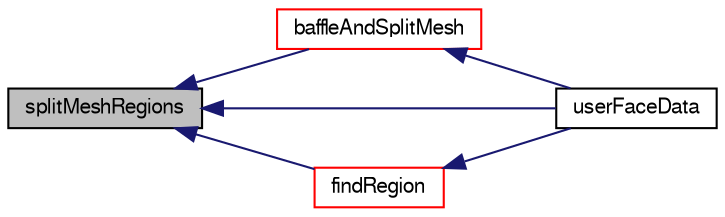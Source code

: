 digraph "splitMeshRegions"
{
  bgcolor="transparent";
  edge [fontname="FreeSans",fontsize="10",labelfontname="FreeSans",labelfontsize="10"];
  node [fontname="FreeSans",fontsize="10",shape=record];
  rankdir="LR";
  Node11922 [label="splitMeshRegions",height=0.2,width=0.4,color="black", fillcolor="grey75", style="filled", fontcolor="black"];
  Node11922 -> Node11923 [dir="back",color="midnightblue",fontsize="10",style="solid",fontname="FreeSans"];
  Node11923 [label="baffleAndSplitMesh",height=0.2,width=0.4,color="red",URL="$a24662.html#acb8d36155594ec3a96e6b94925c85881",tooltip="Split off unreachable areas of mesh. "];
  Node11923 -> Node11927 [dir="back",color="midnightblue",fontsize="10",style="solid",fontname="FreeSans"];
  Node11927 [label="userFaceData",height=0.2,width=0.4,color="black",URL="$a24662.html#a2cb6efa4184bedfbed60b069881c26a3"];
  Node11922 -> Node11928 [dir="back",color="midnightblue",fontsize="10",style="solid",fontname="FreeSans"];
  Node11928 [label="findRegion",height=0.2,width=0.4,color="red",URL="$a24662.html#ab31250156b2966c21c7dca3eb1dee42f",tooltip="Find region point is in. Uses optional perturbation to re-test. "];
  Node11928 -> Node11927 [dir="back",color="midnightblue",fontsize="10",style="solid",fontname="FreeSans"];
  Node11922 -> Node11927 [dir="back",color="midnightblue",fontsize="10",style="solid",fontname="FreeSans"];
}
